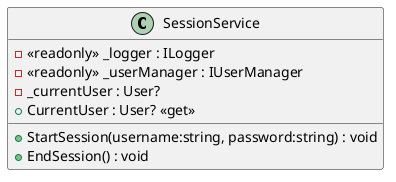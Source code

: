 @startuml
class SessionService {
    - <<readonly>> _logger : ILogger
    - <<readonly>> _userManager : IUserManager
    - _currentUser : User?
    + CurrentUser : User? <<get>>
    + StartSession(username:string, password:string) : void
    + EndSession() : void
}
@enduml
